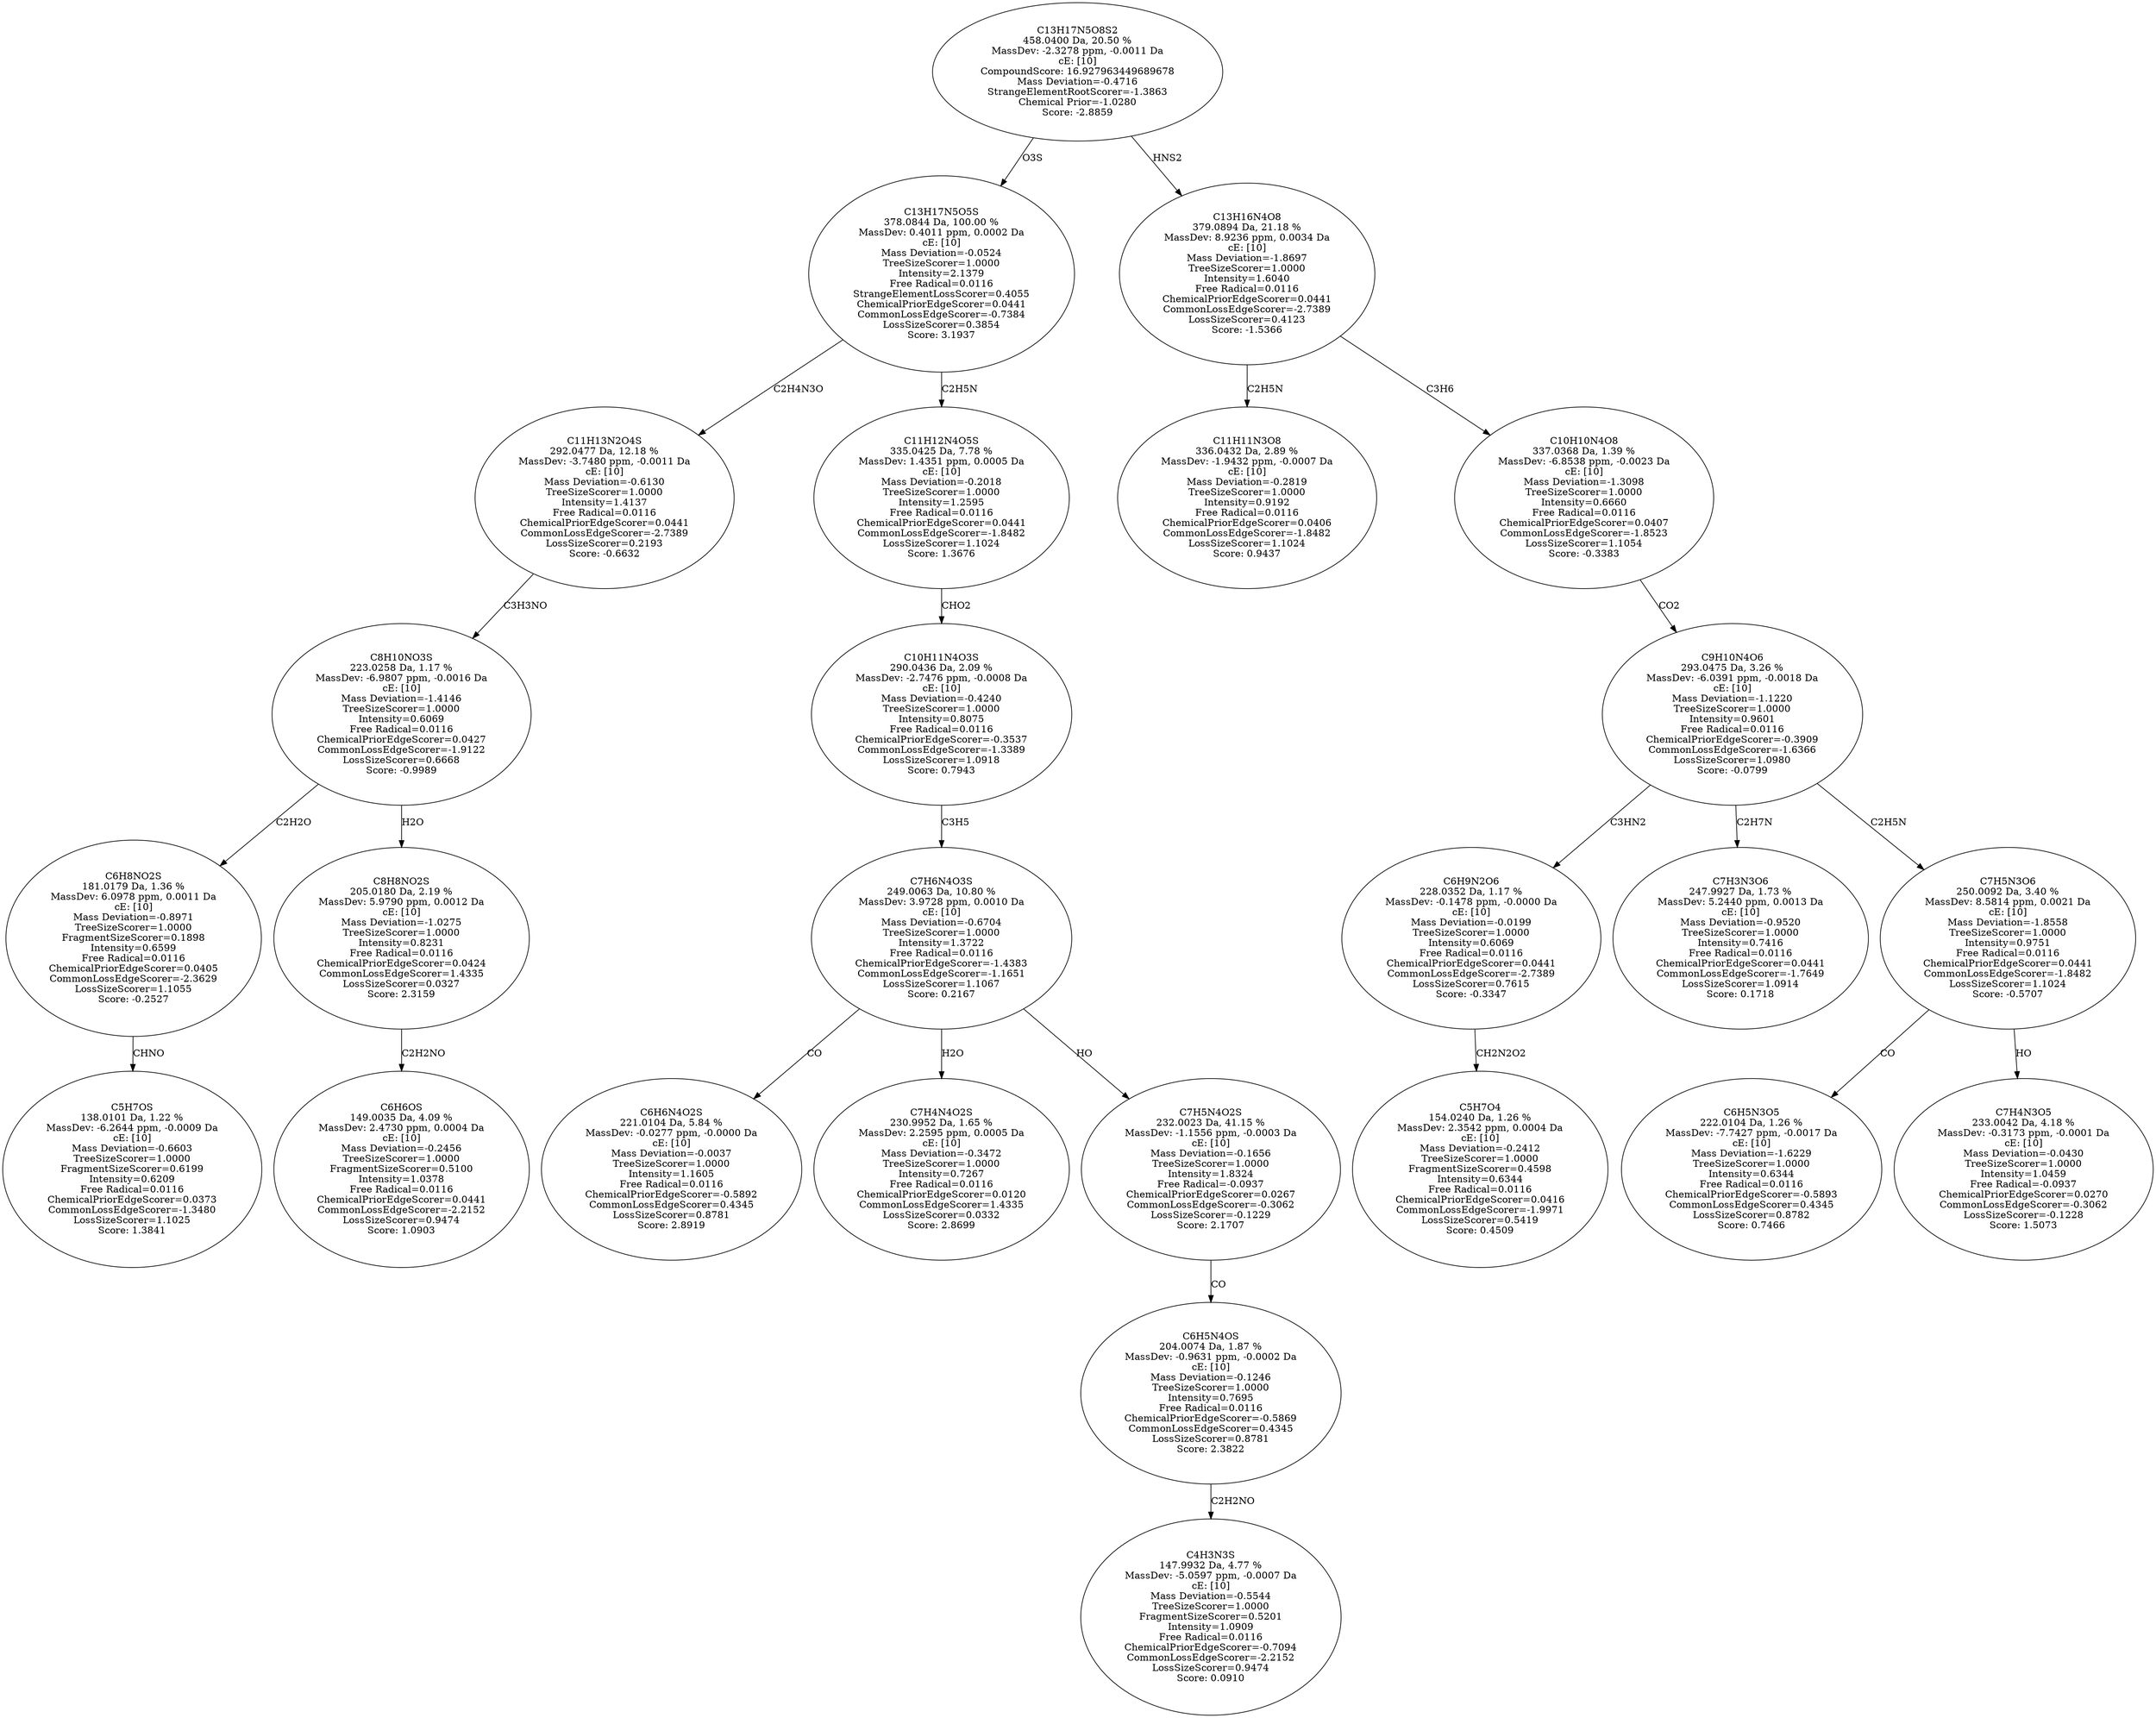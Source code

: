 strict digraph {
v1 [label="C5H7OS\n138.0101 Da, 1.22 %\nMassDev: -6.2644 ppm, -0.0009 Da\ncE: [10]\nMass Deviation=-0.6603\nTreeSizeScorer=1.0000\nFragmentSizeScorer=0.6199\nIntensity=0.6209\nFree Radical=0.0116\nChemicalPriorEdgeScorer=0.0373\nCommonLossEdgeScorer=-1.3480\nLossSizeScorer=1.1025\nScore: 1.3841"];
v2 [label="C6H8NO2S\n181.0179 Da, 1.36 %\nMassDev: 6.0978 ppm, 0.0011 Da\ncE: [10]\nMass Deviation=-0.8971\nTreeSizeScorer=1.0000\nFragmentSizeScorer=0.1898\nIntensity=0.6599\nFree Radical=0.0116\nChemicalPriorEdgeScorer=0.0405\nCommonLossEdgeScorer=-2.3629\nLossSizeScorer=1.1055\nScore: -0.2527"];
v3 [label="C6H6OS\n149.0035 Da, 4.09 %\nMassDev: 2.4730 ppm, 0.0004 Da\ncE: [10]\nMass Deviation=-0.2456\nTreeSizeScorer=1.0000\nFragmentSizeScorer=0.5100\nIntensity=1.0378\nFree Radical=0.0116\nChemicalPriorEdgeScorer=0.0441\nCommonLossEdgeScorer=-2.2152\nLossSizeScorer=0.9474\nScore: 1.0903"];
v4 [label="C8H8NO2S\n205.0180 Da, 2.19 %\nMassDev: 5.9790 ppm, 0.0012 Da\ncE: [10]\nMass Deviation=-1.0275\nTreeSizeScorer=1.0000\nIntensity=0.8231\nFree Radical=0.0116\nChemicalPriorEdgeScorer=0.0424\nCommonLossEdgeScorer=1.4335\nLossSizeScorer=0.0327\nScore: 2.3159"];
v5 [label="C8H10NO3S\n223.0258 Da, 1.17 %\nMassDev: -6.9807 ppm, -0.0016 Da\ncE: [10]\nMass Deviation=-1.4146\nTreeSizeScorer=1.0000\nIntensity=0.6069\nFree Radical=0.0116\nChemicalPriorEdgeScorer=0.0427\nCommonLossEdgeScorer=-1.9122\nLossSizeScorer=0.6668\nScore: -0.9989"];
v6 [label="C11H13N2O4S\n292.0477 Da, 12.18 %\nMassDev: -3.7480 ppm, -0.0011 Da\ncE: [10]\nMass Deviation=-0.6130\nTreeSizeScorer=1.0000\nIntensity=1.4137\nFree Radical=0.0116\nChemicalPriorEdgeScorer=0.0441\nCommonLossEdgeScorer=-2.7389\nLossSizeScorer=0.2193\nScore: -0.6632"];
v7 [label="C6H6N4O2S\n221.0104 Da, 5.84 %\nMassDev: -0.0277 ppm, -0.0000 Da\ncE: [10]\nMass Deviation=-0.0037\nTreeSizeScorer=1.0000\nIntensity=1.1605\nFree Radical=0.0116\nChemicalPriorEdgeScorer=-0.5892\nCommonLossEdgeScorer=0.4345\nLossSizeScorer=0.8781\nScore: 2.8919"];
v8 [label="C7H4N4O2S\n230.9952 Da, 1.65 %\nMassDev: 2.2595 ppm, 0.0005 Da\ncE: [10]\nMass Deviation=-0.3472\nTreeSizeScorer=1.0000\nIntensity=0.7267\nFree Radical=0.0116\nChemicalPriorEdgeScorer=0.0120\nCommonLossEdgeScorer=1.4335\nLossSizeScorer=0.0332\nScore: 2.8699"];
v9 [label="C4H3N3S\n147.9932 Da, 4.77 %\nMassDev: -5.0597 ppm, -0.0007 Da\ncE: [10]\nMass Deviation=-0.5544\nTreeSizeScorer=1.0000\nFragmentSizeScorer=0.5201\nIntensity=1.0909\nFree Radical=0.0116\nChemicalPriorEdgeScorer=-0.7094\nCommonLossEdgeScorer=-2.2152\nLossSizeScorer=0.9474\nScore: 0.0910"];
v10 [label="C6H5N4OS\n204.0074 Da, 1.87 %\nMassDev: -0.9631 ppm, -0.0002 Da\ncE: [10]\nMass Deviation=-0.1246\nTreeSizeScorer=1.0000\nIntensity=0.7695\nFree Radical=0.0116\nChemicalPriorEdgeScorer=-0.5869\nCommonLossEdgeScorer=0.4345\nLossSizeScorer=0.8781\nScore: 2.3822"];
v11 [label="C7H5N4O2S\n232.0023 Da, 41.15 %\nMassDev: -1.1556 ppm, -0.0003 Da\ncE: [10]\nMass Deviation=-0.1656\nTreeSizeScorer=1.0000\nIntensity=1.8324\nFree Radical=-0.0937\nChemicalPriorEdgeScorer=0.0267\nCommonLossEdgeScorer=-0.3062\nLossSizeScorer=-0.1229\nScore: 2.1707"];
v12 [label="C7H6N4O3S\n249.0063 Da, 10.80 %\nMassDev: 3.9728 ppm, 0.0010 Da\ncE: [10]\nMass Deviation=-0.6704\nTreeSizeScorer=1.0000\nIntensity=1.3722\nFree Radical=0.0116\nChemicalPriorEdgeScorer=-1.4383\nCommonLossEdgeScorer=-1.1651\nLossSizeScorer=1.1067\nScore: 0.2167"];
v13 [label="C10H11N4O3S\n290.0436 Da, 2.09 %\nMassDev: -2.7476 ppm, -0.0008 Da\ncE: [10]\nMass Deviation=-0.4240\nTreeSizeScorer=1.0000\nIntensity=0.8075\nFree Radical=0.0116\nChemicalPriorEdgeScorer=-0.3537\nCommonLossEdgeScorer=-1.3389\nLossSizeScorer=1.0918\nScore: 0.7943"];
v14 [label="C11H12N4O5S\n335.0425 Da, 7.78 %\nMassDev: 1.4351 ppm, 0.0005 Da\ncE: [10]\nMass Deviation=-0.2018\nTreeSizeScorer=1.0000\nIntensity=1.2595\nFree Radical=0.0116\nChemicalPriorEdgeScorer=0.0441\nCommonLossEdgeScorer=-1.8482\nLossSizeScorer=1.1024\nScore: 1.3676"];
v15 [label="C13H17N5O5S\n378.0844 Da, 100.00 %\nMassDev: 0.4011 ppm, 0.0002 Da\ncE: [10]\nMass Deviation=-0.0524\nTreeSizeScorer=1.0000\nIntensity=2.1379\nFree Radical=0.0116\nStrangeElementLossScorer=0.4055\nChemicalPriorEdgeScorer=0.0441\nCommonLossEdgeScorer=-0.7384\nLossSizeScorer=0.3854\nScore: 3.1937"];
v16 [label="C11H11N3O8\n336.0432 Da, 2.89 %\nMassDev: -1.9432 ppm, -0.0007 Da\ncE: [10]\nMass Deviation=-0.2819\nTreeSizeScorer=1.0000\nIntensity=0.9192\nFree Radical=0.0116\nChemicalPriorEdgeScorer=0.0406\nCommonLossEdgeScorer=-1.8482\nLossSizeScorer=1.1024\nScore: 0.9437"];
v17 [label="C5H7O4\n154.0240 Da, 1.26 %\nMassDev: 2.3542 ppm, 0.0004 Da\ncE: [10]\nMass Deviation=-0.2412\nTreeSizeScorer=1.0000\nFragmentSizeScorer=0.4598\nIntensity=0.6344\nFree Radical=0.0116\nChemicalPriorEdgeScorer=0.0416\nCommonLossEdgeScorer=-1.9971\nLossSizeScorer=0.5419\nScore: 0.4509"];
v18 [label="C6H9N2O6\n228.0352 Da, 1.17 %\nMassDev: -0.1478 ppm, -0.0000 Da\ncE: [10]\nMass Deviation=-0.0199\nTreeSizeScorer=1.0000\nIntensity=0.6069\nFree Radical=0.0116\nChemicalPriorEdgeScorer=0.0441\nCommonLossEdgeScorer=-2.7389\nLossSizeScorer=0.7615\nScore: -0.3347"];
v19 [label="C7H3N3O6\n247.9927 Da, 1.73 %\nMassDev: 5.2440 ppm, 0.0013 Da\ncE: [10]\nMass Deviation=-0.9520\nTreeSizeScorer=1.0000\nIntensity=0.7416\nFree Radical=0.0116\nChemicalPriorEdgeScorer=0.0441\nCommonLossEdgeScorer=-1.7649\nLossSizeScorer=1.0914\nScore: 0.1718"];
v20 [label="C6H5N3O5\n222.0104 Da, 1.26 %\nMassDev: -7.7427 ppm, -0.0017 Da\ncE: [10]\nMass Deviation=-1.6229\nTreeSizeScorer=1.0000\nIntensity=0.6344\nFree Radical=0.0116\nChemicalPriorEdgeScorer=-0.5893\nCommonLossEdgeScorer=0.4345\nLossSizeScorer=0.8782\nScore: 0.7466"];
v21 [label="C7H4N3O5\n233.0042 Da, 4.18 %\nMassDev: -0.3173 ppm, -0.0001 Da\ncE: [10]\nMass Deviation=-0.0430\nTreeSizeScorer=1.0000\nIntensity=1.0459\nFree Radical=-0.0937\nChemicalPriorEdgeScorer=0.0270\nCommonLossEdgeScorer=-0.3062\nLossSizeScorer=-0.1228\nScore: 1.5073"];
v22 [label="C7H5N3O6\n250.0092 Da, 3.40 %\nMassDev: 8.5814 ppm, 0.0021 Da\ncE: [10]\nMass Deviation=-1.8558\nTreeSizeScorer=1.0000\nIntensity=0.9751\nFree Radical=0.0116\nChemicalPriorEdgeScorer=0.0441\nCommonLossEdgeScorer=-1.8482\nLossSizeScorer=1.1024\nScore: -0.5707"];
v23 [label="C9H10N4O6\n293.0475 Da, 3.26 %\nMassDev: -6.0391 ppm, -0.0018 Da\ncE: [10]\nMass Deviation=-1.1220\nTreeSizeScorer=1.0000\nIntensity=0.9601\nFree Radical=0.0116\nChemicalPriorEdgeScorer=-0.3909\nCommonLossEdgeScorer=-1.6366\nLossSizeScorer=1.0980\nScore: -0.0799"];
v24 [label="C10H10N4O8\n337.0368 Da, 1.39 %\nMassDev: -6.8538 ppm, -0.0023 Da\ncE: [10]\nMass Deviation=-1.3098\nTreeSizeScorer=1.0000\nIntensity=0.6660\nFree Radical=0.0116\nChemicalPriorEdgeScorer=0.0407\nCommonLossEdgeScorer=-1.8523\nLossSizeScorer=1.1054\nScore: -0.3383"];
v25 [label="C13H16N4O8\n379.0894 Da, 21.18 %\nMassDev: 8.9236 ppm, 0.0034 Da\ncE: [10]\nMass Deviation=-1.8697\nTreeSizeScorer=1.0000\nIntensity=1.6040\nFree Radical=0.0116\nChemicalPriorEdgeScorer=0.0441\nCommonLossEdgeScorer=-2.7389\nLossSizeScorer=0.4123\nScore: -1.5366"];
v26 [label="C13H17N5O8S2\n458.0400 Da, 20.50 %\nMassDev: -2.3278 ppm, -0.0011 Da\ncE: [10]\nCompoundScore: 16.927963449689678\nMass Deviation=-0.4716\nStrangeElementRootScorer=-1.3863\nChemical Prior=-1.0280\nScore: -2.8859"];
v2 -> v1 [label="CHNO"];
v5 -> v2 [label="C2H2O"];
v4 -> v3 [label="C2H2NO"];
v5 -> v4 [label="H2O"];
v6 -> v5 [label="C3H3NO"];
v15 -> v6 [label="C2H4N3O"];
v12 -> v7 [label="CO"];
v12 -> v8 [label="H2O"];
v10 -> v9 [label="C2H2NO"];
v11 -> v10 [label="CO"];
v12 -> v11 [label="HO"];
v13 -> v12 [label="C3H5"];
v14 -> v13 [label="CHO2"];
v15 -> v14 [label="C2H5N"];
v26 -> v15 [label="O3S"];
v25 -> v16 [label="C2H5N"];
v18 -> v17 [label="CH2N2O2"];
v23 -> v18 [label="C3HN2"];
v23 -> v19 [label="C2H7N"];
v22 -> v20 [label="CO"];
v22 -> v21 [label="HO"];
v23 -> v22 [label="C2H5N"];
v24 -> v23 [label="CO2"];
v25 -> v24 [label="C3H6"];
v26 -> v25 [label="HNS2"];
}